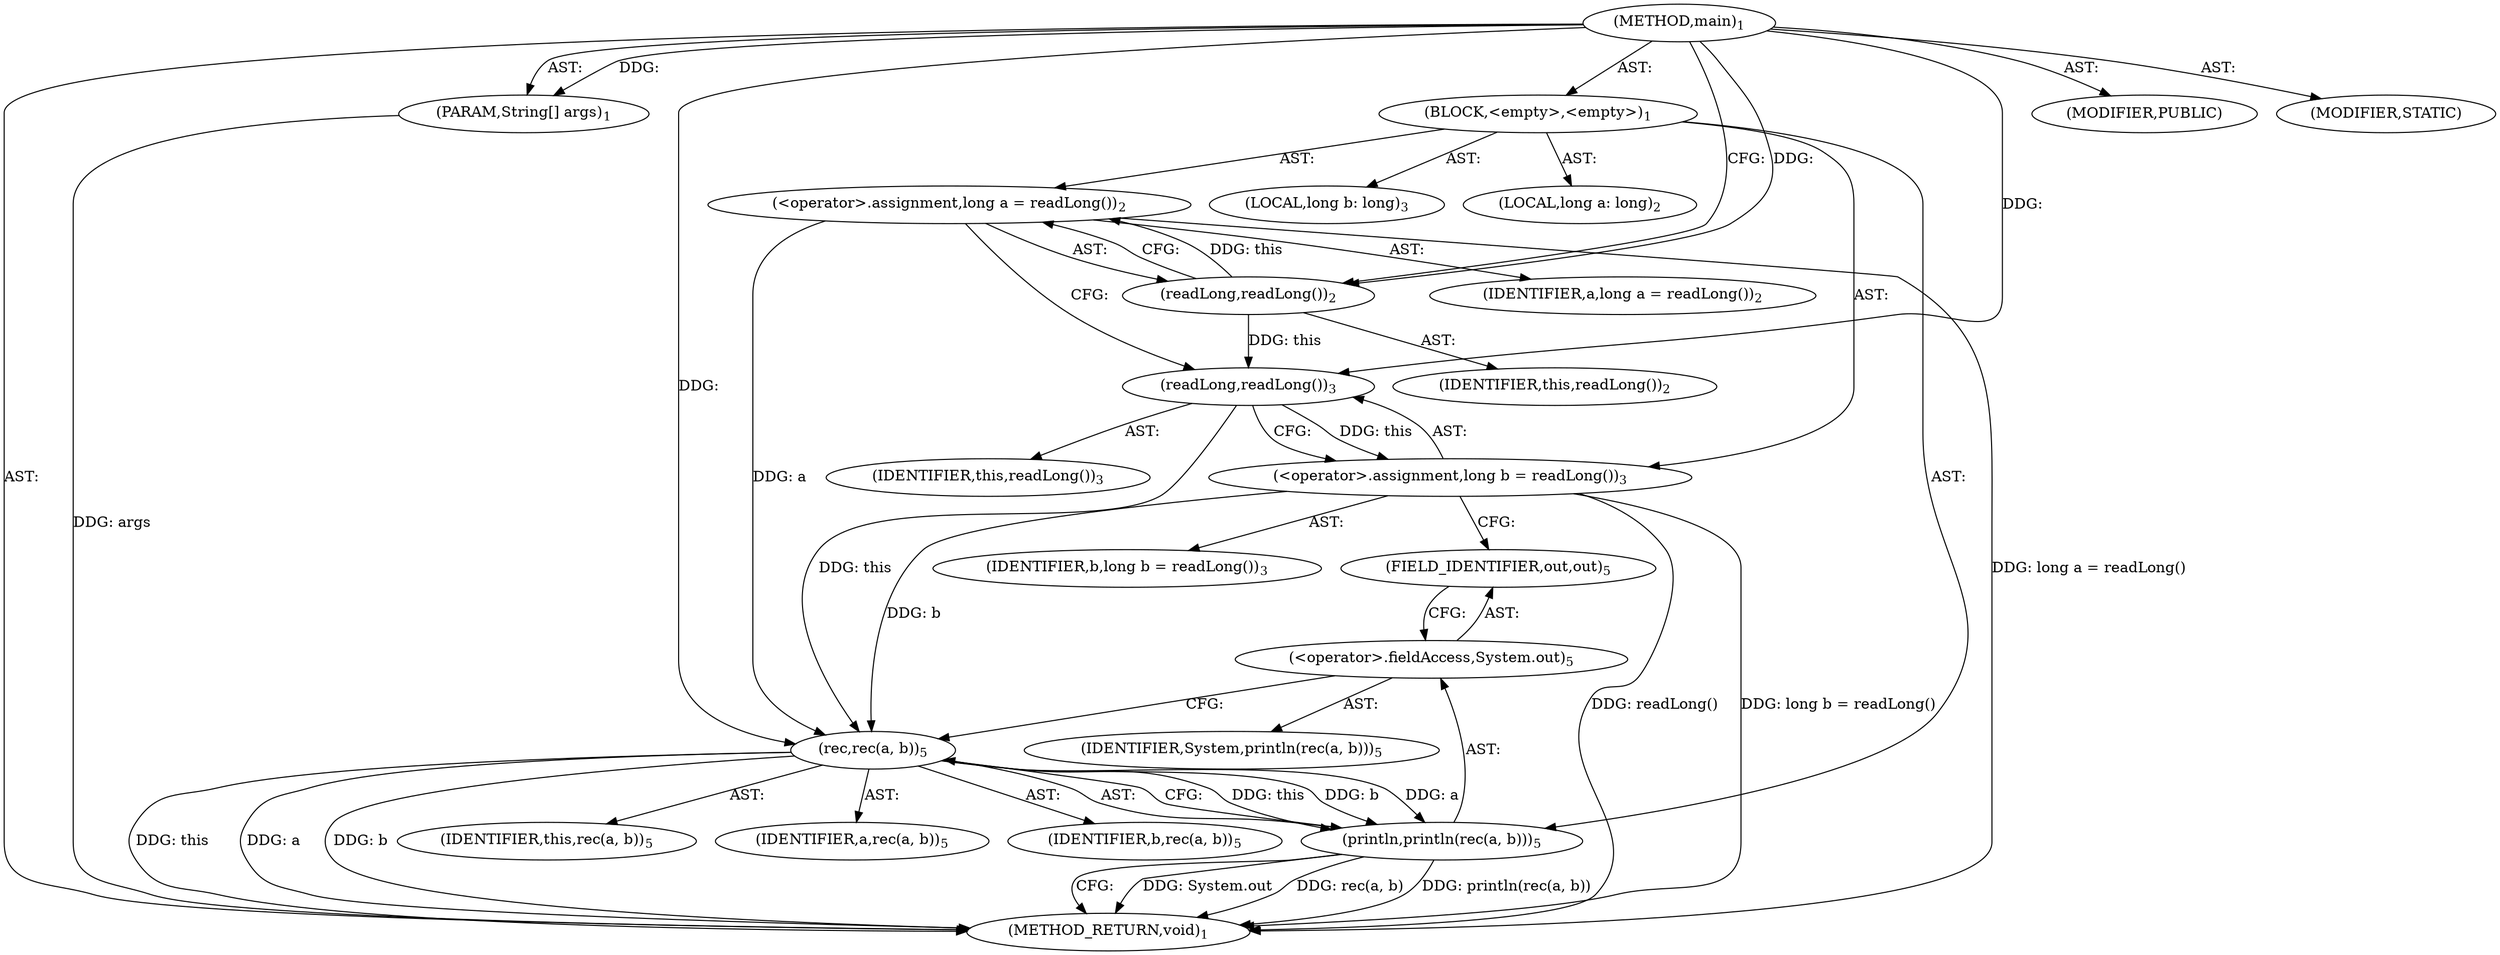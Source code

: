 digraph "main" {  
"17" [label = <(METHOD,main)<SUB>1</SUB>> ]
"18" [label = <(PARAM,String[] args)<SUB>1</SUB>> ]
"19" [label = <(BLOCK,&lt;empty&gt;,&lt;empty&gt;)<SUB>1</SUB>> ]
"20" [label = <(LOCAL,long a: long)<SUB>2</SUB>> ]
"21" [label = <(&lt;operator&gt;.assignment,long a = readLong())<SUB>2</SUB>> ]
"22" [label = <(IDENTIFIER,a,long a = readLong())<SUB>2</SUB>> ]
"23" [label = <(readLong,readLong())<SUB>2</SUB>> ]
"24" [label = <(IDENTIFIER,this,readLong())<SUB>2</SUB>> ]
"25" [label = <(LOCAL,long b: long)<SUB>3</SUB>> ]
"26" [label = <(&lt;operator&gt;.assignment,long b = readLong())<SUB>3</SUB>> ]
"27" [label = <(IDENTIFIER,b,long b = readLong())<SUB>3</SUB>> ]
"28" [label = <(readLong,readLong())<SUB>3</SUB>> ]
"29" [label = <(IDENTIFIER,this,readLong())<SUB>3</SUB>> ]
"30" [label = <(println,println(rec(a, b)))<SUB>5</SUB>> ]
"31" [label = <(&lt;operator&gt;.fieldAccess,System.out)<SUB>5</SUB>> ]
"32" [label = <(IDENTIFIER,System,println(rec(a, b)))<SUB>5</SUB>> ]
"33" [label = <(FIELD_IDENTIFIER,out,out)<SUB>5</SUB>> ]
"34" [label = <(rec,rec(a, b))<SUB>5</SUB>> ]
"35" [label = <(IDENTIFIER,this,rec(a, b))<SUB>5</SUB>> ]
"36" [label = <(IDENTIFIER,a,rec(a, b))<SUB>5</SUB>> ]
"37" [label = <(IDENTIFIER,b,rec(a, b))<SUB>5</SUB>> ]
"38" [label = <(MODIFIER,PUBLIC)> ]
"39" [label = <(MODIFIER,STATIC)> ]
"40" [label = <(METHOD_RETURN,void)<SUB>1</SUB>> ]
  "17" -> "18"  [ label = "AST: "] 
  "17" -> "19"  [ label = "AST: "] 
  "17" -> "38"  [ label = "AST: "] 
  "17" -> "39"  [ label = "AST: "] 
  "17" -> "40"  [ label = "AST: "] 
  "19" -> "20"  [ label = "AST: "] 
  "19" -> "21"  [ label = "AST: "] 
  "19" -> "25"  [ label = "AST: "] 
  "19" -> "26"  [ label = "AST: "] 
  "19" -> "30"  [ label = "AST: "] 
  "21" -> "22"  [ label = "AST: "] 
  "21" -> "23"  [ label = "AST: "] 
  "23" -> "24"  [ label = "AST: "] 
  "26" -> "27"  [ label = "AST: "] 
  "26" -> "28"  [ label = "AST: "] 
  "28" -> "29"  [ label = "AST: "] 
  "30" -> "31"  [ label = "AST: "] 
  "30" -> "34"  [ label = "AST: "] 
  "31" -> "32"  [ label = "AST: "] 
  "31" -> "33"  [ label = "AST: "] 
  "34" -> "35"  [ label = "AST: "] 
  "34" -> "36"  [ label = "AST: "] 
  "34" -> "37"  [ label = "AST: "] 
  "21" -> "28"  [ label = "CFG: "] 
  "26" -> "33"  [ label = "CFG: "] 
  "30" -> "40"  [ label = "CFG: "] 
  "23" -> "21"  [ label = "CFG: "] 
  "28" -> "26"  [ label = "CFG: "] 
  "31" -> "34"  [ label = "CFG: "] 
  "34" -> "30"  [ label = "CFG: "] 
  "33" -> "31"  [ label = "CFG: "] 
  "17" -> "23"  [ label = "CFG: "] 
  "18" -> "40"  [ label = "DDG: args"] 
  "21" -> "40"  [ label = "DDG: long a = readLong()"] 
  "26" -> "40"  [ label = "DDG: readLong()"] 
  "26" -> "40"  [ label = "DDG: long b = readLong()"] 
  "30" -> "40"  [ label = "DDG: System.out"] 
  "34" -> "40"  [ label = "DDG: this"] 
  "34" -> "40"  [ label = "DDG: a"] 
  "34" -> "40"  [ label = "DDG: b"] 
  "30" -> "40"  [ label = "DDG: rec(a, b)"] 
  "30" -> "40"  [ label = "DDG: println(rec(a, b))"] 
  "17" -> "18"  [ label = "DDG: "] 
  "23" -> "21"  [ label = "DDG: this"] 
  "28" -> "26"  [ label = "DDG: this"] 
  "34" -> "30"  [ label = "DDG: this"] 
  "34" -> "30"  [ label = "DDG: a"] 
  "34" -> "30"  [ label = "DDG: b"] 
  "17" -> "23"  [ label = "DDG: "] 
  "23" -> "28"  [ label = "DDG: this"] 
  "17" -> "28"  [ label = "DDG: "] 
  "28" -> "34"  [ label = "DDG: this"] 
  "17" -> "34"  [ label = "DDG: "] 
  "21" -> "34"  [ label = "DDG: a"] 
  "26" -> "34"  [ label = "DDG: b"] 
}
